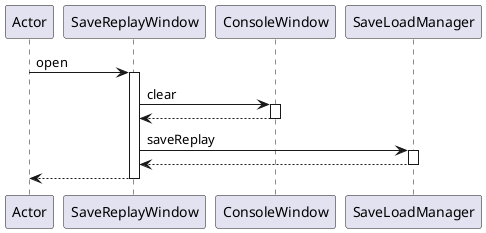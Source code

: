 @startuml
participant Actor
Actor -> SaveReplayWindow : open
activate SaveReplayWindow
SaveReplayWindow -> ConsoleWindow : clear
activate ConsoleWindow
ConsoleWindow --> SaveReplayWindow
deactivate ConsoleWindow
SaveReplayWindow -> SaveLoadManager : saveReplay
activate SaveLoadManager
SaveLoadManager --> SaveReplayWindow
deactivate SaveLoadManager
return
@enduml